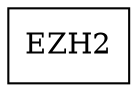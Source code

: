 digraph EZH2_minimal {
	node [label="\N"];
	graph [bb="0,0,54,36"];
	EZH2 [label=EZH2, shape=box, color="0.0,0.0,0.0", fontcolor="0.0,0.0,0.0", pos="27,18", width="0.75", height="0.50"];
}
